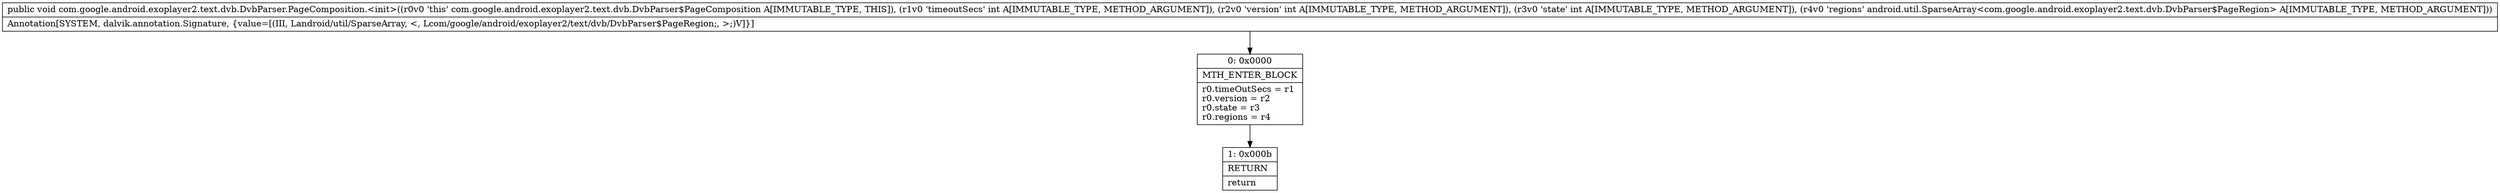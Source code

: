 digraph "CFG forcom.google.android.exoplayer2.text.dvb.DvbParser.PageComposition.\<init\>(IIILandroid\/util\/SparseArray;)V" {
Node_0 [shape=record,label="{0\:\ 0x0000|MTH_ENTER_BLOCK\l|r0.timeOutSecs = r1\lr0.version = r2\lr0.state = r3\lr0.regions = r4\l}"];
Node_1 [shape=record,label="{1\:\ 0x000b|RETURN\l|return\l}"];
MethodNode[shape=record,label="{public void com.google.android.exoplayer2.text.dvb.DvbParser.PageComposition.\<init\>((r0v0 'this' com.google.android.exoplayer2.text.dvb.DvbParser$PageComposition A[IMMUTABLE_TYPE, THIS]), (r1v0 'timeoutSecs' int A[IMMUTABLE_TYPE, METHOD_ARGUMENT]), (r2v0 'version' int A[IMMUTABLE_TYPE, METHOD_ARGUMENT]), (r3v0 'state' int A[IMMUTABLE_TYPE, METHOD_ARGUMENT]), (r4v0 'regions' android.util.SparseArray\<com.google.android.exoplayer2.text.dvb.DvbParser$PageRegion\> A[IMMUTABLE_TYPE, METHOD_ARGUMENT]))  | Annotation[SYSTEM, dalvik.annotation.Signature, \{value=[(III, Landroid\/util\/SparseArray, \<, Lcom\/google\/android\/exoplayer2\/text\/dvb\/DvbParser$PageRegion;, \>;)V]\}]\l}"];
MethodNode -> Node_0;
Node_0 -> Node_1;
}

